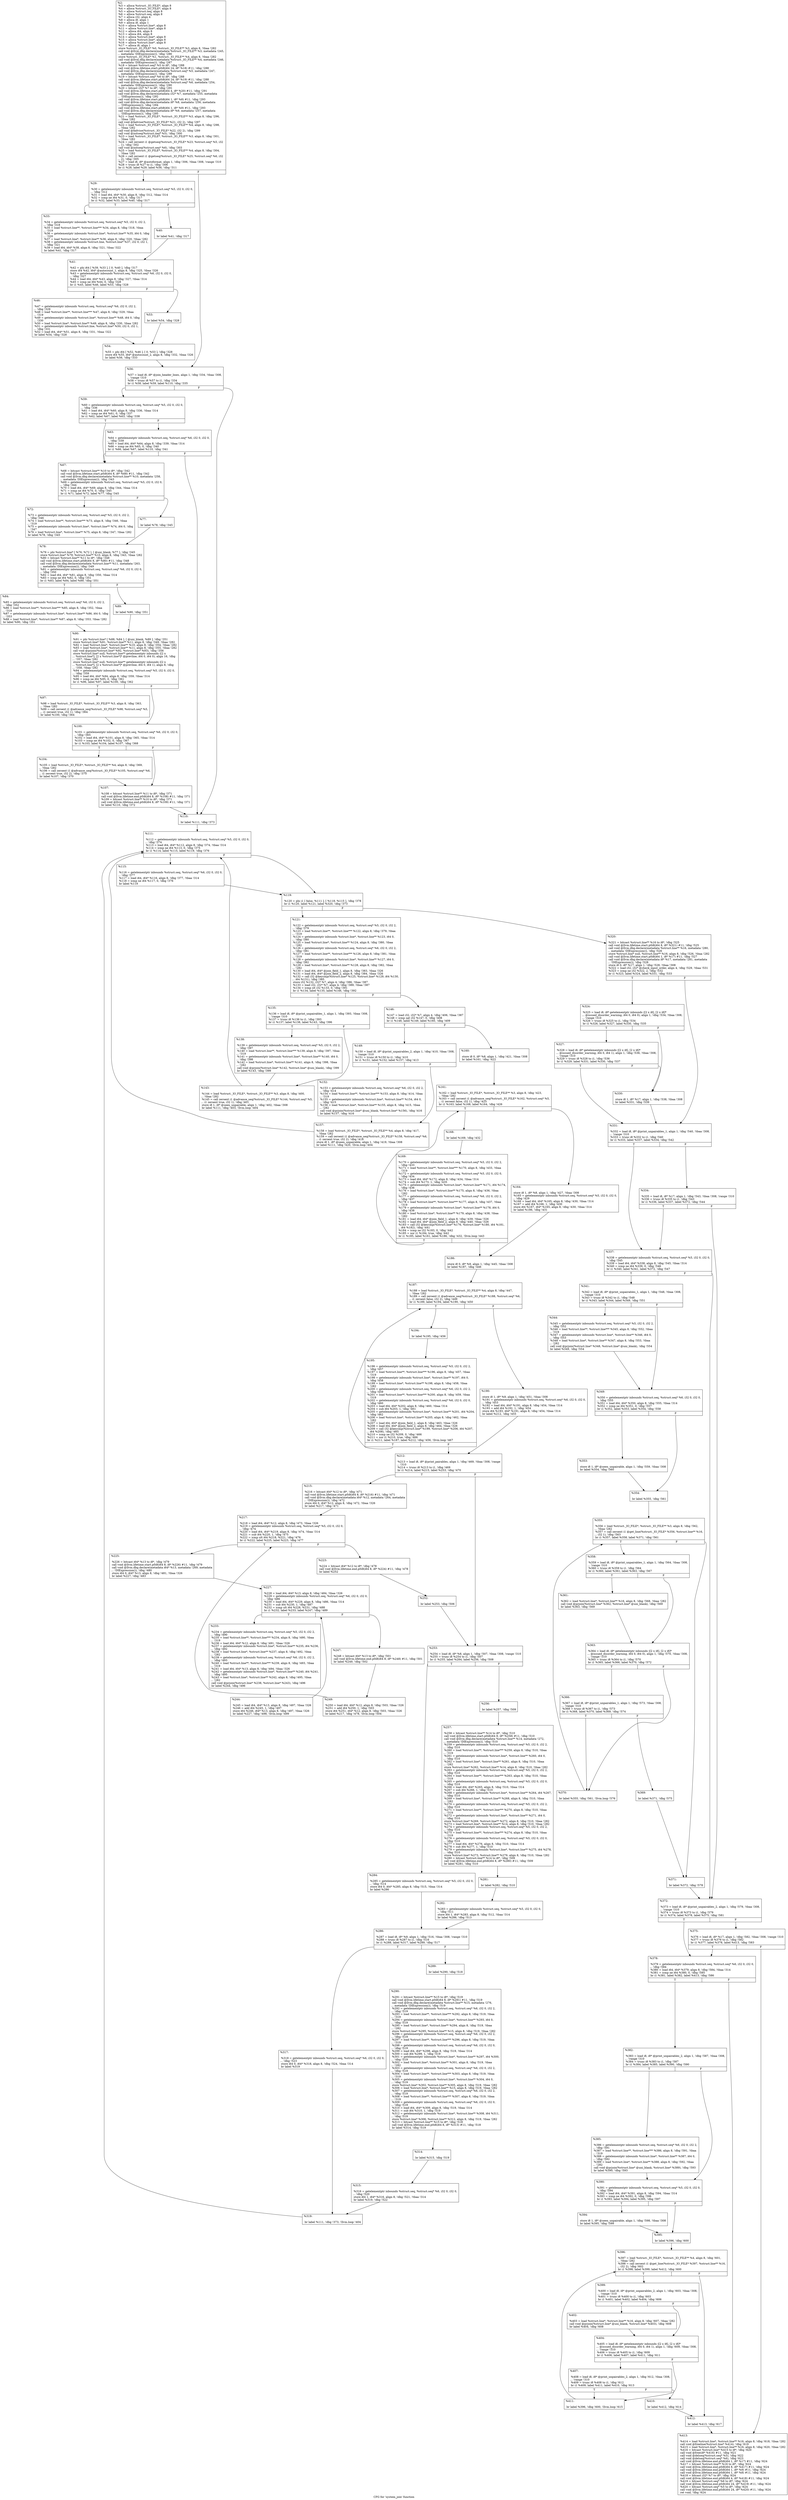 digraph "CFG for 'system_join' function" {
	label="CFG for 'system_join' function";

	Node0x12c6720 [shape=record,label="{%2:\l  %3 = alloca %struct._IO_FILE*, align 8\l  %4 = alloca %struct._IO_FILE*, align 8\l  %5 = alloca %struct.seq, align 8\l  %6 = alloca %struct.seq, align 8\l  %7 = alloca i32, align 4\l  %8 = alloca i8, align 1\l  %9 = alloca i8, align 1\l  %10 = alloca %struct.line*, align 8\l  %11 = alloca %struct.line*, align 8\l  %12 = alloca i64, align 8\l  %13 = alloca i64, align 8\l  %14 = alloca %struct.line*, align 8\l  %15 = alloca %struct.line*, align 8\l  %16 = alloca %struct.line*, align 8\l  %17 = alloca i8, align 1\l  store %struct._IO_FILE* %0, %struct._IO_FILE** %3, align 8, !tbaa !282\l  call void @llvm.dbg.declare(metadata %struct._IO_FILE** %3, metadata !245,\l... metadata !DIExpression()), !dbg !286\l  store %struct._IO_FILE* %1, %struct._IO_FILE** %4, align 8, !tbaa !282\l  call void @llvm.dbg.declare(metadata %struct._IO_FILE** %4, metadata !246,\l... metadata !DIExpression()), !dbg !287\l  %18 = bitcast %struct.seq* %5 to i8*, !dbg !288\l  call void @llvm.lifetime.start.p0i8(i64 24, i8* %18) #11, !dbg !288\l  call void @llvm.dbg.declare(metadata %struct.seq* %5, metadata !247,\l... metadata !DIExpression()), !dbg !289\l  %19 = bitcast %struct.seq* %6 to i8*, !dbg !288\l  call void @llvm.lifetime.start.p0i8(i64 24, i8* %19) #11, !dbg !288\l  call void @llvm.dbg.declare(metadata %struct.seq* %6, metadata !254,\l... metadata !DIExpression()), !dbg !290\l  %20 = bitcast i32* %7 to i8*, !dbg !291\l  call void @llvm.lifetime.start.p0i8(i64 4, i8* %20) #11, !dbg !291\l  call void @llvm.dbg.declare(metadata i32* %7, metadata !255, metadata\l... !DIExpression()), !dbg !292\l  call void @llvm.lifetime.start.p0i8(i64 1, i8* %8) #11, !dbg !293\l  call void @llvm.dbg.declare(metadata i8* %8, metadata !256, metadata\l... !DIExpression()), !dbg !294\l  call void @llvm.lifetime.start.p0i8(i64 1, i8* %9) #11, !dbg !293\l  call void @llvm.dbg.declare(metadata i8* %9, metadata !257, metadata\l... !DIExpression()), !dbg !295\l  %21 = load %struct._IO_FILE*, %struct._IO_FILE** %3, align 8, !dbg !296,\l... !tbaa !282\l  call void @fadvise(%struct._IO_FILE* %21, i32 2), !dbg !297\l  %22 = load %struct._IO_FILE*, %struct._IO_FILE** %4, align 8, !dbg !298,\l... !tbaa !282\l  call void @fadvise(%struct._IO_FILE* %22, i32 2), !dbg !299\l  call void @initseq(%struct.seq* %5), !dbg !300\l  %23 = load %struct._IO_FILE*, %struct._IO_FILE** %3, align 8, !dbg !301,\l... !tbaa !282\l  %24 = call zeroext i1 @getseq(%struct._IO_FILE* %23, %struct.seq* %5, i32\l... 1), !dbg !302\l  call void @initseq(%struct.seq* %6), !dbg !303\l  %25 = load %struct._IO_FILE*, %struct._IO_FILE** %4, align 8, !dbg !304,\l... !tbaa !282\l  %26 = call zeroext i1 @getseq(%struct._IO_FILE* %25, %struct.seq* %6, i32\l... 2), !dbg !305\l  %27 = load i8, i8* @autoformat, align 1, !dbg !306, !tbaa !308, !range !310\l  %28 = trunc i8 %27 to i1, !dbg !306\l  br i1 %28, label %29, label %56, !dbg !311\l|{<s0>T|<s1>F}}"];
	Node0x12c6720:s0 -> Node0x12c6b20;
	Node0x12c6720:s1 -> Node0x12c6d50;
	Node0x12c6b20 [shape=record,label="{%29:\l\l  %30 = getelementptr inbounds %struct.seq, %struct.seq* %5, i32 0, i32 0,\l... !dbg !312\l  %31 = load i64, i64* %30, align 8, !dbg !312, !tbaa !314\l  %32 = icmp ne i64 %31, 0, !dbg !317\l  br i1 %32, label %33, label %40, !dbg !317\l|{<s0>T|<s1>F}}"];
	Node0x12c6b20:s0 -> Node0x12c6b70;
	Node0x12c6b20:s1 -> Node0x12c6bc0;
	Node0x12c6b70 [shape=record,label="{%33:\l\l  %34 = getelementptr inbounds %struct.seq, %struct.seq* %5, i32 0, i32 2,\l... !dbg !318\l  %35 = load %struct.line**, %struct.line*** %34, align 8, !dbg !318, !tbaa\l... !319\l  %36 = getelementptr inbounds %struct.line*, %struct.line** %35, i64 0, !dbg\l... !320\l  %37 = load %struct.line*, %struct.line** %36, align 8, !dbg !320, !tbaa !282\l  %38 = getelementptr inbounds %struct.line, %struct.line* %37, i32 0, i32 1,\l... !dbg !321\l  %39 = load i64, i64* %38, align 8, !dbg !321, !tbaa !322\l  br label %41, !dbg !317\l}"];
	Node0x12c6b70 -> Node0x12c6c10;
	Node0x12c6bc0 [shape=record,label="{%40:\l\l  br label %41, !dbg !317\l}"];
	Node0x12c6bc0 -> Node0x12c6c10;
	Node0x12c6c10 [shape=record,label="{%41:\l\l  %42 = phi i64 [ %39, %33 ], [ 0, %40 ], !dbg !317\l  store i64 %42, i64* @autocount_1, align 8, !dbg !325, !tbaa !326\l  %43 = getelementptr inbounds %struct.seq, %struct.seq* %6, i32 0, i32 0,\l... !dbg !327\l  %44 = load i64, i64* %43, align 8, !dbg !327, !tbaa !314\l  %45 = icmp ne i64 %44, 0, !dbg !328\l  br i1 %45, label %46, label %53, !dbg !328\l|{<s0>T|<s1>F}}"];
	Node0x12c6c10:s0 -> Node0x12c6c60;
	Node0x12c6c10:s1 -> Node0x12c6cb0;
	Node0x12c6c60 [shape=record,label="{%46:\l\l  %47 = getelementptr inbounds %struct.seq, %struct.seq* %6, i32 0, i32 2,\l... !dbg !329\l  %48 = load %struct.line**, %struct.line*** %47, align 8, !dbg !329, !tbaa\l... !319\l  %49 = getelementptr inbounds %struct.line*, %struct.line** %48, i64 0, !dbg\l... !330\l  %50 = load %struct.line*, %struct.line** %49, align 8, !dbg !330, !tbaa !282\l  %51 = getelementptr inbounds %struct.line, %struct.line* %50, i32 0, i32 1,\l... !dbg !331\l  %52 = load i64, i64* %51, align 8, !dbg !331, !tbaa !322\l  br label %54, !dbg !328\l}"];
	Node0x12c6c60 -> Node0x12c6d00;
	Node0x12c6cb0 [shape=record,label="{%53:\l\l  br label %54, !dbg !328\l}"];
	Node0x12c6cb0 -> Node0x12c6d00;
	Node0x12c6d00 [shape=record,label="{%54:\l\l  %55 = phi i64 [ %52, %46 ], [ 0, %53 ], !dbg !328\l  store i64 %55, i64* @autocount_2, align 8, !dbg !332, !tbaa !326\l  br label %56, !dbg !333\l}"];
	Node0x12c6d00 -> Node0x12c6d50;
	Node0x12c6d50 [shape=record,label="{%56:\l\l  %57 = load i8, i8* @join_header_lines, align 1, !dbg !334, !tbaa !308,\l... !range !310\l  %58 = trunc i8 %57 to i1, !dbg !334\l  br i1 %58, label %59, label %110, !dbg !335\l|{<s0>T|<s1>F}}"];
	Node0x12c6d50:s0 -> Node0x12c6da0;
	Node0x12c6d50:s1 -> Node0x12c71b0;
	Node0x12c6da0 [shape=record,label="{%59:\l\l  %60 = getelementptr inbounds %struct.seq, %struct.seq* %5, i32 0, i32 0,\l... !dbg !336\l  %61 = load i64, i64* %60, align 8, !dbg !336, !tbaa !314\l  %62 = icmp ne i64 %61, 0, !dbg !337\l  br i1 %62, label %67, label %63, !dbg !338\l|{<s0>T|<s1>F}}"];
	Node0x12c6da0:s0 -> Node0x12c6e40;
	Node0x12c6da0:s1 -> Node0x12c6df0;
	Node0x12c6df0 [shape=record,label="{%63:\l\l  %64 = getelementptr inbounds %struct.seq, %struct.seq* %6, i32 0, i32 0,\l... !dbg !339\l  %65 = load i64, i64* %64, align 8, !dbg !339, !tbaa !314\l  %66 = icmp ne i64 %65, 0, !dbg !340\l  br i1 %66, label %67, label %110, !dbg !341\l|{<s0>T|<s1>F}}"];
	Node0x12c6df0:s0 -> Node0x12c6e40;
	Node0x12c6df0:s1 -> Node0x12c71b0;
	Node0x12c6e40 [shape=record,label="{%67:\l\l  %68 = bitcast %struct.line** %10 to i8*, !dbg !342\l  call void @llvm.lifetime.start.p0i8(i64 8, i8* %68) #11, !dbg !342\l  call void @llvm.dbg.declare(metadata %struct.line** %10, metadata !258,\l... metadata !DIExpression()), !dbg !343\l  %69 = getelementptr inbounds %struct.seq, %struct.seq* %5, i32 0, i32 0,\l... !dbg !344\l  %70 = load i64, i64* %69, align 8, !dbg !344, !tbaa !314\l  %71 = icmp ne i64 %70, 0, !dbg !345\l  br i1 %71, label %72, label %77, !dbg !345\l|{<s0>T|<s1>F}}"];
	Node0x12c6e40:s0 -> Node0x12c6e90;
	Node0x12c6e40:s1 -> Node0x12c6ee0;
	Node0x12c6e90 [shape=record,label="{%72:\l\l  %73 = getelementptr inbounds %struct.seq, %struct.seq* %5, i32 0, i32 2,\l... !dbg !346\l  %74 = load %struct.line**, %struct.line*** %73, align 8, !dbg !346, !tbaa\l... !319\l  %75 = getelementptr inbounds %struct.line*, %struct.line** %74, i64 0, !dbg\l... !347\l  %76 = load %struct.line*, %struct.line** %75, align 8, !dbg !347, !tbaa !282\l  br label %78, !dbg !345\l}"];
	Node0x12c6e90 -> Node0x12c6f30;
	Node0x12c6ee0 [shape=record,label="{%77:\l\l  br label %78, !dbg !345\l}"];
	Node0x12c6ee0 -> Node0x12c6f30;
	Node0x12c6f30 [shape=record,label="{%78:\l\l  %79 = phi %struct.line* [ %76, %72 ], [ @uni_blank, %77 ], !dbg !345\l  store %struct.line* %79, %struct.line** %10, align 8, !dbg !343, !tbaa !282\l  %80 = bitcast %struct.line** %11 to i8*, !dbg !348\l  call void @llvm.lifetime.start.p0i8(i64 8, i8* %80) #11, !dbg !348\l  call void @llvm.dbg.declare(metadata %struct.line** %11, metadata !263,\l... metadata !DIExpression()), !dbg !349\l  %81 = getelementptr inbounds %struct.seq, %struct.seq* %6, i32 0, i32 0,\l... !dbg !350\l  %82 = load i64, i64* %81, align 8, !dbg !350, !tbaa !314\l  %83 = icmp ne i64 %82, 0, !dbg !351\l  br i1 %83, label %84, label %89, !dbg !351\l|{<s0>T|<s1>F}}"];
	Node0x12c6f30:s0 -> Node0x12c6f80;
	Node0x12c6f30:s1 -> Node0x12c6fd0;
	Node0x12c6f80 [shape=record,label="{%84:\l\l  %85 = getelementptr inbounds %struct.seq, %struct.seq* %6, i32 0, i32 2,\l... !dbg !352\l  %86 = load %struct.line**, %struct.line*** %85, align 8, !dbg !352, !tbaa\l... !319\l  %87 = getelementptr inbounds %struct.line*, %struct.line** %86, i64 0, !dbg\l... !353\l  %88 = load %struct.line*, %struct.line** %87, align 8, !dbg !353, !tbaa !282\l  br label %90, !dbg !351\l}"];
	Node0x12c6f80 -> Node0x12c7020;
	Node0x12c6fd0 [shape=record,label="{%89:\l\l  br label %90, !dbg !351\l}"];
	Node0x12c6fd0 -> Node0x12c7020;
	Node0x12c7020 [shape=record,label="{%90:\l\l  %91 = phi %struct.line* [ %88, %84 ], [ @uni_blank, %89 ], !dbg !351\l  store %struct.line* %91, %struct.line** %11, align 8, !dbg !349, !tbaa !282\l  %92 = load %struct.line*, %struct.line** %10, align 8, !dbg !354, !tbaa !282\l  %93 = load %struct.line*, %struct.line** %11, align 8, !dbg !355, !tbaa !282\l  call void @prjoin(%struct.line* %92, %struct.line* %93), !dbg !356\l  store %struct.line* null, %struct.line** getelementptr inbounds ([2 x\l... %struct.line*], [2 x %struct.line*]* @prevline, i64 0, i64 0), align 16, !dbg\l... !357, !tbaa !282\l  store %struct.line* null, %struct.line** getelementptr inbounds ([2 x\l... %struct.line*], [2 x %struct.line*]* @prevline, i64 0, i64 1), align 8, !dbg\l... !358, !tbaa !282\l  %94 = getelementptr inbounds %struct.seq, %struct.seq* %5, i32 0, i32 0,\l... !dbg !359\l  %95 = load i64, i64* %94, align 8, !dbg !359, !tbaa !314\l  %96 = icmp ne i64 %95, 0, !dbg !361\l  br i1 %96, label %97, label %100, !dbg !362\l|{<s0>T|<s1>F}}"];
	Node0x12c7020:s0 -> Node0x12c7070;
	Node0x12c7020:s1 -> Node0x12c70c0;
	Node0x12c7070 [shape=record,label="{%97:\l\l  %98 = load %struct._IO_FILE*, %struct._IO_FILE** %3, align 8, !dbg !363,\l... !tbaa !282\l  %99 = call zeroext i1 @advance_seq(%struct._IO_FILE* %98, %struct.seq* %5,\l... i1 zeroext true, i32 1), !dbg !364\l  br label %100, !dbg !364\l}"];
	Node0x12c7070 -> Node0x12c70c0;
	Node0x12c70c0 [shape=record,label="{%100:\l\l  %101 = getelementptr inbounds %struct.seq, %struct.seq* %6, i32 0, i32 0,\l... !dbg !365\l  %102 = load i64, i64* %101, align 8, !dbg !365, !tbaa !314\l  %103 = icmp ne i64 %102, 0, !dbg !367\l  br i1 %103, label %104, label %107, !dbg !368\l|{<s0>T|<s1>F}}"];
	Node0x12c70c0:s0 -> Node0x12c7110;
	Node0x12c70c0:s1 -> Node0x12c7160;
	Node0x12c7110 [shape=record,label="{%104:\l\l  %105 = load %struct._IO_FILE*, %struct._IO_FILE** %4, align 8, !dbg !369,\l... !tbaa !282\l  %106 = call zeroext i1 @advance_seq(%struct._IO_FILE* %105, %struct.seq* %6,\l... i1 zeroext true, i32 2), !dbg !370\l  br label %107, !dbg !370\l}"];
	Node0x12c7110 -> Node0x12c7160;
	Node0x12c7160 [shape=record,label="{%107:\l\l  %108 = bitcast %struct.line** %11 to i8*, !dbg !371\l  call void @llvm.lifetime.end.p0i8(i64 8, i8* %108) #11, !dbg !371\l  %109 = bitcast %struct.line** %10 to i8*, !dbg !371\l  call void @llvm.lifetime.end.p0i8(i64 8, i8* %109) #11, !dbg !371\l  br label %110, !dbg !372\l}"];
	Node0x12c7160 -> Node0x12c71b0;
	Node0x12c71b0 [shape=record,label="{%110:\l\l  br label %111, !dbg !373\l}"];
	Node0x12c71b0 -> Node0x12c7200;
	Node0x12c7200 [shape=record,label="{%111:\l\l  %112 = getelementptr inbounds %struct.seq, %struct.seq* %5, i32 0, i32 0,\l... !dbg !374\l  %113 = load i64, i64* %112, align 8, !dbg !374, !tbaa !314\l  %114 = icmp ne i64 %113, 0, !dbg !375\l  br i1 %114, label %115, label %119, !dbg !376\l|{<s0>T|<s1>F}}"];
	Node0x12c7200:s0 -> Node0x12c7250;
	Node0x12c7200:s1 -> Node0x12c72a0;
	Node0x12c7250 [shape=record,label="{%115:\l\l  %116 = getelementptr inbounds %struct.seq, %struct.seq* %6, i32 0, i32 0,\l... !dbg !377\l  %117 = load i64, i64* %116, align 8, !dbg !377, !tbaa !314\l  %118 = icmp ne i64 %117, 0, !dbg !376\l  br label %119\l}"];
	Node0x12c7250 -> Node0x12c72a0;
	Node0x12c72a0 [shape=record,label="{%119:\l\l  %120 = phi i1 [ false, %111 ], [ %118, %115 ], !dbg !378\l  br i1 %120, label %121, label %320, !dbg !373\l|{<s0>T|<s1>F}}"];
	Node0x12c72a0:s0 -> Node0x12c72f0;
	Node0x12c72a0:s1 -> Node0x12c8010;
	Node0x12c72f0 [shape=record,label="{%121:\l\l  %122 = getelementptr inbounds %struct.seq, %struct.seq* %5, i32 0, i32 2,\l... !dbg !379\l  %123 = load %struct.line**, %struct.line*** %122, align 8, !dbg !379, !tbaa\l... !319\l  %124 = getelementptr inbounds %struct.line*, %struct.line** %123, i64 0,\l... !dbg !380\l  %125 = load %struct.line*, %struct.line** %124, align 8, !dbg !380, !tbaa\l... !282\l  %126 = getelementptr inbounds %struct.seq, %struct.seq* %6, i32 0, i32 2,\l... !dbg !381\l  %127 = load %struct.line**, %struct.line*** %126, align 8, !dbg !381, !tbaa\l... !319\l  %128 = getelementptr inbounds %struct.line*, %struct.line** %127, i64 0,\l... !dbg !382\l  %129 = load %struct.line*, %struct.line** %128, align 8, !dbg !382, !tbaa\l... !282\l  %130 = load i64, i64* @join_field_1, align 8, !dbg !383, !tbaa !326\l  %131 = load i64, i64* @join_field_2, align 8, !dbg !384, !tbaa !326\l  %132 = call i32 @keycmp(%struct.line* %125, %struct.line* %129, i64 %130,\l... i64 %131), !dbg !385\l  store i32 %132, i32* %7, align 4, !dbg !386, !tbaa !387\l  %133 = load i32, i32* %7, align 4, !dbg !389, !tbaa !387\l  %134 = icmp slt i32 %133, 0, !dbg !391\l  br i1 %134, label %135, label %146, !dbg !392\l|{<s0>T|<s1>F}}"];
	Node0x12c72f0:s0 -> Node0x12c7340;
	Node0x12c72f0:s1 -> Node0x12c7430;
	Node0x12c7340 [shape=record,label="{%135:\l\l  %136 = load i8, i8* @print_unpairables_1, align 1, !dbg !393, !tbaa !308,\l... !range !310\l  %137 = trunc i8 %136 to i1, !dbg !393\l  br i1 %137, label %138, label %143, !dbg !396\l|{<s0>T|<s1>F}}"];
	Node0x12c7340:s0 -> Node0x12c7390;
	Node0x12c7340:s1 -> Node0x12c73e0;
	Node0x12c7390 [shape=record,label="{%138:\l\l  %139 = getelementptr inbounds %struct.seq, %struct.seq* %5, i32 0, i32 2,\l... !dbg !397\l  %140 = load %struct.line**, %struct.line*** %139, align 8, !dbg !397, !tbaa\l... !319\l  %141 = getelementptr inbounds %struct.line*, %struct.line** %140, i64 0,\l... !dbg !398\l  %142 = load %struct.line*, %struct.line** %141, align 8, !dbg !398, !tbaa\l... !282\l  call void @prjoin(%struct.line* %142, %struct.line* @uni_blank), !dbg !399\l  br label %143, !dbg !399\l}"];
	Node0x12c7390 -> Node0x12c73e0;
	Node0x12c73e0 [shape=record,label="{%143:\l\l  %144 = load %struct._IO_FILE*, %struct._IO_FILE** %3, align 8, !dbg !400,\l... !tbaa !282\l  %145 = call zeroext i1 @advance_seq(%struct._IO_FILE* %144, %struct.seq* %5,\l... i1 zeroext true, i32 1), !dbg !401\l  store i8 1, i8* @seen_unpairable, align 1, !dbg !402, !tbaa !308\l  br label %111, !dbg !403, !llvm.loop !404\l}"];
	Node0x12c73e0 -> Node0x12c7200;
	Node0x12c7430 [shape=record,label="{%146:\l\l  %147 = load i32, i32* %7, align 4, !dbg !406, !tbaa !387\l  %148 = icmp sgt i32 %147, 0, !dbg !408\l  br i1 %148, label %149, label %160, !dbg !409\l|{<s0>T|<s1>F}}"];
	Node0x12c7430:s0 -> Node0x12c7480;
	Node0x12c7430:s1 -> Node0x12c7570;
	Node0x12c7480 [shape=record,label="{%149:\l\l  %150 = load i8, i8* @print_unpairables_2, align 1, !dbg !410, !tbaa !308,\l... !range !310\l  %151 = trunc i8 %150 to i1, !dbg !410\l  br i1 %151, label %152, label %157, !dbg !413\l|{<s0>T|<s1>F}}"];
	Node0x12c7480:s0 -> Node0x12c74d0;
	Node0x12c7480:s1 -> Node0x12c7520;
	Node0x12c74d0 [shape=record,label="{%152:\l\l  %153 = getelementptr inbounds %struct.seq, %struct.seq* %6, i32 0, i32 2,\l... !dbg !414\l  %154 = load %struct.line**, %struct.line*** %153, align 8, !dbg !414, !tbaa\l... !319\l  %155 = getelementptr inbounds %struct.line*, %struct.line** %154, i64 0,\l... !dbg !415\l  %156 = load %struct.line*, %struct.line** %155, align 8, !dbg !415, !tbaa\l... !282\l  call void @prjoin(%struct.line* @uni_blank, %struct.line* %156), !dbg !416\l  br label %157, !dbg !416\l}"];
	Node0x12c74d0 -> Node0x12c7520;
	Node0x12c7520 [shape=record,label="{%157:\l\l  %158 = load %struct._IO_FILE*, %struct._IO_FILE** %4, align 8, !dbg !417,\l... !tbaa !282\l  %159 = call zeroext i1 @advance_seq(%struct._IO_FILE* %158, %struct.seq* %6,\l... i1 zeroext true, i32 2), !dbg !418\l  store i8 1, i8* @seen_unpairable, align 1, !dbg !419, !tbaa !308\l  br label %111, !dbg !420, !llvm.loop !404\l}"];
	Node0x12c7520 -> Node0x12c7200;
	Node0x12c7570 [shape=record,label="{%160:\l\l  store i8 0, i8* %8, align 1, !dbg !421, !tbaa !308\l  br label %161, !dbg !422\l}"];
	Node0x12c7570 -> Node0x12c75c0;
	Node0x12c75c0 [shape=record,label="{%161:\l\l  %162 = load %struct._IO_FILE*, %struct._IO_FILE** %3, align 8, !dbg !423,\l... !tbaa !282\l  %163 = call zeroext i1 @advance_seq(%struct._IO_FILE* %162, %struct.seq* %5,\l... i1 zeroext false, i32 1), !dbg !425\l  br i1 %163, label %168, label %164, !dbg !426\l|{<s0>T|<s1>F}}"];
	Node0x12c75c0:s0 -> Node0x12c7660;
	Node0x12c75c0:s1 -> Node0x12c7610;
	Node0x12c7610 [shape=record,label="{%164:\l\l  store i8 1, i8* %8, align 1, !dbg !427, !tbaa !308\l  %165 = getelementptr inbounds %struct.seq, %struct.seq* %5, i32 0, i32 0,\l... !dbg !429\l  %166 = load i64, i64* %165, align 8, !dbg !430, !tbaa !314\l  %167 = add i64 %166, 1, !dbg !430\l  store i64 %167, i64* %165, align 8, !dbg !430, !tbaa !314\l  br label %186, !dbg !431\l}"];
	Node0x12c7610 -> Node0x12c7700;
	Node0x12c7660 [shape=record,label="{%168:\l\l  br label %169, !dbg !432\l}"];
	Node0x12c7660 -> Node0x12c76b0;
	Node0x12c76b0 [shape=record,label="{%169:\l\l  %170 = getelementptr inbounds %struct.seq, %struct.seq* %5, i32 0, i32 2,\l... !dbg !433\l  %171 = load %struct.line**, %struct.line*** %170, align 8, !dbg !433, !tbaa\l... !319\l  %172 = getelementptr inbounds %struct.seq, %struct.seq* %5, i32 0, i32 0,\l... !dbg !434\l  %173 = load i64, i64* %172, align 8, !dbg !434, !tbaa !314\l  %174 = sub i64 %173, 1, !dbg !435\l  %175 = getelementptr inbounds %struct.line*, %struct.line** %171, i64 %174,\l... !dbg !436\l  %176 = load %struct.line*, %struct.line** %175, align 8, !dbg !436, !tbaa\l... !282\l  %177 = getelementptr inbounds %struct.seq, %struct.seq* %6, i32 0, i32 2,\l... !dbg !437\l  %178 = load %struct.line**, %struct.line*** %177, align 8, !dbg !437, !tbaa\l... !319\l  %179 = getelementptr inbounds %struct.line*, %struct.line** %178, i64 0,\l... !dbg !438\l  %180 = load %struct.line*, %struct.line** %179, align 8, !dbg !438, !tbaa\l... !282\l  %181 = load i64, i64* @join_field_1, align 8, !dbg !439, !tbaa !326\l  %182 = load i64, i64* @join_field_2, align 8, !dbg !440, !tbaa !326\l  %183 = call i32 @keycmp(%struct.line* %176, %struct.line* %180, i64 %181,\l... i64 %182), !dbg !441\l  %184 = icmp ne i32 %183, 0, !dbg !442\l  %185 = xor i1 %184, true, !dbg !442\l  br i1 %185, label %161, label %186, !dbg !432, !llvm.loop !443\l|{<s0>T|<s1>F}}"];
	Node0x12c76b0:s0 -> Node0x12c75c0;
	Node0x12c76b0:s1 -> Node0x12c7700;
	Node0x12c7700 [shape=record,label="{%186:\l\l  store i8 0, i8* %9, align 1, !dbg !445, !tbaa !308\l  br label %187, !dbg !446\l}"];
	Node0x12c7700 -> Node0x12c7750;
	Node0x12c7750 [shape=record,label="{%187:\l\l  %188 = load %struct._IO_FILE*, %struct._IO_FILE** %4, align 8, !dbg !447,\l... !tbaa !282\l  %189 = call zeroext i1 @advance_seq(%struct._IO_FILE* %188, %struct.seq* %6,\l... i1 zeroext false, i32 2), !dbg !449\l  br i1 %189, label %194, label %190, !dbg !450\l|{<s0>T|<s1>F}}"];
	Node0x12c7750:s0 -> Node0x12c77f0;
	Node0x12c7750:s1 -> Node0x12c77a0;
	Node0x12c77a0 [shape=record,label="{%190:\l\l  store i8 1, i8* %9, align 1, !dbg !451, !tbaa !308\l  %191 = getelementptr inbounds %struct.seq, %struct.seq* %6, i32 0, i32 0,\l... !dbg !453\l  %192 = load i64, i64* %191, align 8, !dbg !454, !tbaa !314\l  %193 = add i64 %192, 1, !dbg !454\l  store i64 %193, i64* %191, align 8, !dbg !454, !tbaa !314\l  br label %212, !dbg !455\l}"];
	Node0x12c77a0 -> Node0x12c7890;
	Node0x12c77f0 [shape=record,label="{%194:\l\l  br label %195, !dbg !456\l}"];
	Node0x12c77f0 -> Node0x12c7840;
	Node0x12c7840 [shape=record,label="{%195:\l\l  %196 = getelementptr inbounds %struct.seq, %struct.seq* %5, i32 0, i32 2,\l... !dbg !457\l  %197 = load %struct.line**, %struct.line*** %196, align 8, !dbg !457, !tbaa\l... !319\l  %198 = getelementptr inbounds %struct.line*, %struct.line** %197, i64 0,\l... !dbg !458\l  %199 = load %struct.line*, %struct.line** %198, align 8, !dbg !458, !tbaa\l... !282\l  %200 = getelementptr inbounds %struct.seq, %struct.seq* %6, i32 0, i32 2,\l... !dbg !459\l  %201 = load %struct.line**, %struct.line*** %200, align 8, !dbg !459, !tbaa\l... !319\l  %202 = getelementptr inbounds %struct.seq, %struct.seq* %6, i32 0, i32 0,\l... !dbg !460\l  %203 = load i64, i64* %202, align 8, !dbg !460, !tbaa !314\l  %204 = sub i64 %203, 1, !dbg !461\l  %205 = getelementptr inbounds %struct.line*, %struct.line** %201, i64 %204,\l... !dbg !462\l  %206 = load %struct.line*, %struct.line** %205, align 8, !dbg !462, !tbaa\l... !282\l  %207 = load i64, i64* @join_field_1, align 8, !dbg !463, !tbaa !326\l  %208 = load i64, i64* @join_field_2, align 8, !dbg !464, !tbaa !326\l  %209 = call i32 @keycmp(%struct.line* %199, %struct.line* %206, i64 %207,\l... i64 %208), !dbg !465\l  %210 = icmp ne i32 %209, 0, !dbg !466\l  %211 = xor i1 %210, true, !dbg !466\l  br i1 %211, label %187, label %212, !dbg !456, !llvm.loop !467\l|{<s0>T|<s1>F}}"];
	Node0x12c7840:s0 -> Node0x12c7750;
	Node0x12c7840:s1 -> Node0x12c7890;
	Node0x12c7890 [shape=record,label="{%212:\l\l  %213 = load i8, i8* @print_pairables, align 1, !dbg !469, !tbaa !308, !range\l... !310\l  %214 = trunc i8 %213 to i1, !dbg !469\l  br i1 %214, label %215, label %253, !dbg !470\l|{<s0>T|<s1>F}}"];
	Node0x12c7890:s0 -> Node0x12c78e0;
	Node0x12c7890:s1 -> Node0x12c7c00;
	Node0x12c78e0 [shape=record,label="{%215:\l\l  %216 = bitcast i64* %12 to i8*, !dbg !471\l  call void @llvm.lifetime.start.p0i8(i64 8, i8* %216) #11, !dbg !471\l  call void @llvm.dbg.declare(metadata i64* %12, metadata !264, metadata\l... !DIExpression()), !dbg !472\l  store i64 0, i64* %12, align 8, !dbg !472, !tbaa !326\l  br label %217, !dbg !471\l}"];
	Node0x12c78e0 -> Node0x12c7930;
	Node0x12c7930 [shape=record,label="{%217:\l\l  %218 = load i64, i64* %12, align 8, !dbg !473, !tbaa !326\l  %219 = getelementptr inbounds %struct.seq, %struct.seq* %5, i32 0, i32 0,\l... !dbg !474\l  %220 = load i64, i64* %219, align 8, !dbg !474, !tbaa !314\l  %221 = sub i64 %220, 1, !dbg !475\l  %222 = icmp ult i64 %218, %221, !dbg !476\l  br i1 %222, label %225, label %223, !dbg !477\l|{<s0>T|<s1>F}}"];
	Node0x12c7930:s0 -> Node0x12c79d0;
	Node0x12c7930:s1 -> Node0x12c7980;
	Node0x12c7980 [shape=record,label="{%223:\l\l  %224 = bitcast i64* %12 to i8*, !dbg !478\l  call void @llvm.lifetime.end.p0i8(i64 8, i8* %224) #11, !dbg !478\l  br label %252\l}"];
	Node0x12c7980 -> Node0x12c7bb0;
	Node0x12c79d0 [shape=record,label="{%225:\l\l  %226 = bitcast i64* %13 to i8*, !dbg !479\l  call void @llvm.lifetime.start.p0i8(i64 8, i8* %226) #11, !dbg !479\l  call void @llvm.dbg.declare(metadata i64* %13, metadata !269, metadata\l... !DIExpression()), !dbg !480\l  store i64 0, i64* %13, align 8, !dbg !481, !tbaa !326\l  br label %227, !dbg !483\l}"];
	Node0x12c79d0 -> Node0x12c7a20;
	Node0x12c7a20 [shape=record,label="{%227:\l\l  %228 = load i64, i64* %13, align 8, !dbg !484, !tbaa !326\l  %229 = getelementptr inbounds %struct.seq, %struct.seq* %6, i32 0, i32 0,\l... !dbg !486\l  %230 = load i64, i64* %229, align 8, !dbg !486, !tbaa !314\l  %231 = sub i64 %230, 1, !dbg !487\l  %232 = icmp ult i64 %228, %231, !dbg !488\l  br i1 %232, label %233, label %247, !dbg !489\l|{<s0>T|<s1>F}}"];
	Node0x12c7a20:s0 -> Node0x12c7a70;
	Node0x12c7a20:s1 -> Node0x12c7b10;
	Node0x12c7a70 [shape=record,label="{%233:\l\l  %234 = getelementptr inbounds %struct.seq, %struct.seq* %5, i32 0, i32 2,\l... !dbg !490\l  %235 = load %struct.line**, %struct.line*** %234, align 8, !dbg !490, !tbaa\l... !319\l  %236 = load i64, i64* %12, align 8, !dbg !491, !tbaa !326\l  %237 = getelementptr inbounds %struct.line*, %struct.line** %235, i64 %236,\l... !dbg !492\l  %238 = load %struct.line*, %struct.line** %237, align 8, !dbg !492, !tbaa\l... !282\l  %239 = getelementptr inbounds %struct.seq, %struct.seq* %6, i32 0, i32 2,\l... !dbg !493\l  %240 = load %struct.line**, %struct.line*** %239, align 8, !dbg !493, !tbaa\l... !319\l  %241 = load i64, i64* %13, align 8, !dbg !494, !tbaa !326\l  %242 = getelementptr inbounds %struct.line*, %struct.line** %240, i64 %241,\l... !dbg !495\l  %243 = load %struct.line*, %struct.line** %242, align 8, !dbg !495, !tbaa\l... !282\l  call void @prjoin(%struct.line* %238, %struct.line* %243), !dbg !496\l  br label %244, !dbg !496\l}"];
	Node0x12c7a70 -> Node0x12c7ac0;
	Node0x12c7ac0 [shape=record,label="{%244:\l\l  %245 = load i64, i64* %13, align 8, !dbg !497, !tbaa !326\l  %246 = add i64 %245, 1, !dbg !497\l  store i64 %246, i64* %13, align 8, !dbg !497, !tbaa !326\l  br label %227, !dbg !498, !llvm.loop !499\l}"];
	Node0x12c7ac0 -> Node0x12c7a20;
	Node0x12c7b10 [shape=record,label="{%247:\l\l  %248 = bitcast i64* %13 to i8*, !dbg !501\l  call void @llvm.lifetime.end.p0i8(i64 8, i8* %248) #11, !dbg !501\l  br label %249, !dbg !502\l}"];
	Node0x12c7b10 -> Node0x12c7b60;
	Node0x12c7b60 [shape=record,label="{%249:\l\l  %250 = load i64, i64* %12, align 8, !dbg !503, !tbaa !326\l  %251 = add i64 %250, 1, !dbg !503\l  store i64 %251, i64* %12, align 8, !dbg !503, !tbaa !326\l  br label %217, !dbg !478, !llvm.loop !504\l}"];
	Node0x12c7b60 -> Node0x12c7930;
	Node0x12c7bb0 [shape=record,label="{%252:\l\l  br label %253, !dbg !506\l}"];
	Node0x12c7bb0 -> Node0x12c7c00;
	Node0x12c7c00 [shape=record,label="{%253:\l\l  %254 = load i8, i8* %8, align 1, !dbg !507, !tbaa !308, !range !310\l  %255 = trunc i8 %254 to i1, !dbg !507\l  br i1 %255, label %284, label %256, !dbg !508\l|{<s0>T|<s1>F}}"];
	Node0x12c7c00:s0 -> Node0x12c7d90;
	Node0x12c7c00:s1 -> Node0x12c7c50;
	Node0x12c7c50 [shape=record,label="{%256:\l\l  br label %257, !dbg !509\l}"];
	Node0x12c7c50 -> Node0x12c7ca0;
	Node0x12c7ca0 [shape=record,label="{%257:\l\l  %258 = bitcast %struct.line** %14 to i8*, !dbg !510\l  call void @llvm.lifetime.start.p0i8(i64 8, i8* %258) #11, !dbg !510\l  call void @llvm.dbg.declare(metadata %struct.line** %14, metadata !272,\l... metadata !DIExpression()), !dbg !510\l  %259 = getelementptr inbounds %struct.seq, %struct.seq* %5, i32 0, i32 2,\l... !dbg !510\l  %260 = load %struct.line**, %struct.line*** %259, align 8, !dbg !510, !tbaa\l... !319\l  %261 = getelementptr inbounds %struct.line*, %struct.line** %260, i64 0,\l... !dbg !510\l  %262 = load %struct.line*, %struct.line** %261, align 8, !dbg !510, !tbaa\l... !282\l  store %struct.line* %262, %struct.line** %14, align 8, !dbg !510, !tbaa !282\l  %263 = getelementptr inbounds %struct.seq, %struct.seq* %5, i32 0, i32 2,\l... !dbg !510\l  %264 = load %struct.line**, %struct.line*** %263, align 8, !dbg !510, !tbaa\l... !319\l  %265 = getelementptr inbounds %struct.seq, %struct.seq* %5, i32 0, i32 0,\l... !dbg !510\l  %266 = load i64, i64* %265, align 8, !dbg !510, !tbaa !314\l  %267 = sub i64 %266, 1, !dbg !510\l  %268 = getelementptr inbounds %struct.line*, %struct.line** %264, i64 %267,\l... !dbg !510\l  %269 = load %struct.line*, %struct.line** %268, align 8, !dbg !510, !tbaa\l... !282\l  %270 = getelementptr inbounds %struct.seq, %struct.seq* %5, i32 0, i32 2,\l... !dbg !510\l  %271 = load %struct.line**, %struct.line*** %270, align 8, !dbg !510, !tbaa\l... !319\l  %272 = getelementptr inbounds %struct.line*, %struct.line** %271, i64 0,\l... !dbg !510\l  store %struct.line* %269, %struct.line** %272, align 8, !dbg !510, !tbaa !282\l  %273 = load %struct.line*, %struct.line** %14, align 8, !dbg !510, !tbaa !282\l  %274 = getelementptr inbounds %struct.seq, %struct.seq* %5, i32 0, i32 2,\l... !dbg !510\l  %275 = load %struct.line**, %struct.line*** %274, align 8, !dbg !510, !tbaa\l... !319\l  %276 = getelementptr inbounds %struct.seq, %struct.seq* %5, i32 0, i32 0,\l... !dbg !510\l  %277 = load i64, i64* %276, align 8, !dbg !510, !tbaa !314\l  %278 = sub i64 %277, 1, !dbg !510\l  %279 = getelementptr inbounds %struct.line*, %struct.line** %275, i64 %278,\l... !dbg !510\l  store %struct.line* %273, %struct.line** %279, align 8, !dbg !510, !tbaa !282\l  %280 = bitcast %struct.line** %14 to i8*, !dbg !509\l  call void @llvm.lifetime.end.p0i8(i64 8, i8* %280) #11, !dbg !509\l  br label %281, !dbg !510\l}"];
	Node0x12c7ca0 -> Node0x12c7cf0;
	Node0x12c7cf0 [shape=record,label="{%281:\l\l  br label %282, !dbg !510\l}"];
	Node0x12c7cf0 -> Node0x12c7d40;
	Node0x12c7d40 [shape=record,label="{%282:\l\l  %283 = getelementptr inbounds %struct.seq, %struct.seq* %5, i32 0, i32 0,\l... !dbg !511\l  store i64 1, i64* %283, align 8, !dbg !512, !tbaa !314\l  br label %286, !dbg !513\l}"];
	Node0x12c7d40 -> Node0x12c7de0;
	Node0x12c7d90 [shape=record,label="{%284:\l\l  %285 = getelementptr inbounds %struct.seq, %struct.seq* %5, i32 0, i32 0,\l... !dbg !514\l  store i64 0, i64* %285, align 8, !dbg !515, !tbaa !314\l  br label %286\l}"];
	Node0x12c7d90 -> Node0x12c7de0;
	Node0x12c7de0 [shape=record,label="{%286:\l\l  %287 = load i8, i8* %9, align 1, !dbg !516, !tbaa !308, !range !310\l  %288 = trunc i8 %287 to i1, !dbg !516\l  br i1 %288, label %317, label %289, !dbg !517\l|{<s0>T|<s1>F}}"];
	Node0x12c7de0:s0 -> Node0x12c7f70;
	Node0x12c7de0:s1 -> Node0x12c7e30;
	Node0x12c7e30 [shape=record,label="{%289:\l\l  br label %290, !dbg !518\l}"];
	Node0x12c7e30 -> Node0x12c7e80;
	Node0x12c7e80 [shape=record,label="{%290:\l\l  %291 = bitcast %struct.line** %15 to i8*, !dbg !519\l  call void @llvm.lifetime.start.p0i8(i64 8, i8* %291) #11, !dbg !519\l  call void @llvm.dbg.declare(metadata %struct.line** %15, metadata !276,\l... metadata !DIExpression()), !dbg !519\l  %292 = getelementptr inbounds %struct.seq, %struct.seq* %6, i32 0, i32 2,\l... !dbg !519\l  %293 = load %struct.line**, %struct.line*** %292, align 8, !dbg !519, !tbaa\l... !319\l  %294 = getelementptr inbounds %struct.line*, %struct.line** %293, i64 0,\l... !dbg !519\l  %295 = load %struct.line*, %struct.line** %294, align 8, !dbg !519, !tbaa\l... !282\l  store %struct.line* %295, %struct.line** %15, align 8, !dbg !519, !tbaa !282\l  %296 = getelementptr inbounds %struct.seq, %struct.seq* %6, i32 0, i32 2,\l... !dbg !519\l  %297 = load %struct.line**, %struct.line*** %296, align 8, !dbg !519, !tbaa\l... !319\l  %298 = getelementptr inbounds %struct.seq, %struct.seq* %6, i32 0, i32 0,\l... !dbg !519\l  %299 = load i64, i64* %298, align 8, !dbg !519, !tbaa !314\l  %300 = sub i64 %299, 1, !dbg !519\l  %301 = getelementptr inbounds %struct.line*, %struct.line** %297, i64 %300,\l... !dbg !519\l  %302 = load %struct.line*, %struct.line** %301, align 8, !dbg !519, !tbaa\l... !282\l  %303 = getelementptr inbounds %struct.seq, %struct.seq* %6, i32 0, i32 2,\l... !dbg !519\l  %304 = load %struct.line**, %struct.line*** %303, align 8, !dbg !519, !tbaa\l... !319\l  %305 = getelementptr inbounds %struct.line*, %struct.line** %304, i64 0,\l... !dbg !519\l  store %struct.line* %302, %struct.line** %305, align 8, !dbg !519, !tbaa !282\l  %306 = load %struct.line*, %struct.line** %15, align 8, !dbg !519, !tbaa !282\l  %307 = getelementptr inbounds %struct.seq, %struct.seq* %6, i32 0, i32 2,\l... !dbg !519\l  %308 = load %struct.line**, %struct.line*** %307, align 8, !dbg !519, !tbaa\l... !319\l  %309 = getelementptr inbounds %struct.seq, %struct.seq* %6, i32 0, i32 0,\l... !dbg !519\l  %310 = load i64, i64* %309, align 8, !dbg !519, !tbaa !314\l  %311 = sub i64 %310, 1, !dbg !519\l  %312 = getelementptr inbounds %struct.line*, %struct.line** %308, i64 %311,\l... !dbg !519\l  store %struct.line* %306, %struct.line** %312, align 8, !dbg !519, !tbaa !282\l  %313 = bitcast %struct.line** %15 to i8*, !dbg !518\l  call void @llvm.lifetime.end.p0i8(i64 8, i8* %313) #11, !dbg !518\l  br label %314, !dbg !519\l}"];
	Node0x12c7e80 -> Node0x12c7ed0;
	Node0x12c7ed0 [shape=record,label="{%314:\l\l  br label %315, !dbg !519\l}"];
	Node0x12c7ed0 -> Node0x12c7f20;
	Node0x12c7f20 [shape=record,label="{%315:\l\l  %316 = getelementptr inbounds %struct.seq, %struct.seq* %6, i32 0, i32 0,\l... !dbg !520\l  store i64 1, i64* %316, align 8, !dbg !521, !tbaa !314\l  br label %319, !dbg !522\l}"];
	Node0x12c7f20 -> Node0x12c7fc0;
	Node0x12c7f70 [shape=record,label="{%317:\l\l  %318 = getelementptr inbounds %struct.seq, %struct.seq* %6, i32 0, i32 0,\l... !dbg !523\l  store i64 0, i64* %318, align 8, !dbg !524, !tbaa !314\l  br label %319\l}"];
	Node0x12c7f70 -> Node0x12c7fc0;
	Node0x12c7fc0 [shape=record,label="{%319:\l\l  br label %111, !dbg !373, !llvm.loop !404\l}"];
	Node0x12c7fc0 -> Node0x12c7200;
	Node0x12c8010 [shape=record,label="{%320:\l\l  %321 = bitcast %struct.line** %16 to i8*, !dbg !525\l  call void @llvm.lifetime.start.p0i8(i64 8, i8* %321) #11, !dbg !525\l  call void @llvm.dbg.declare(metadata %struct.line** %16, metadata !280,\l... metadata !DIExpression()), !dbg !526\l  store %struct.line* null, %struct.line** %16, align 8, !dbg !526, !tbaa !282\l  call void @llvm.lifetime.start.p0i8(i64 1, i8* %17) #11, !dbg !527\l  call void @llvm.dbg.declare(metadata i8* %17, metadata !281, metadata\l... !DIExpression()), !dbg !528\l  store i8 0, i8* %17, align 1, !dbg !528, !tbaa !308\l  %322 = load i32, i32* @check_input_order, align 4, !dbg !529, !tbaa !531\l  %323 = icmp ne i32 %322, 2, !dbg !532\l  br i1 %323, label %324, label %331, !dbg !533\l|{<s0>T|<s1>F}}"];
	Node0x12c8010:s0 -> Node0x12c8060;
	Node0x12c8010:s1 -> Node0x12c8150;
	Node0x12c8060 [shape=record,label="{%324:\l\l  %325 = load i8, i8* getelementptr inbounds ([2 x i8], [2 x i8]*\l... @issued_disorder_warning, i64 0, i64 0), align 1, !dbg !534, !tbaa !308,\l... !range !310\l  %326 = trunc i8 %325 to i1, !dbg !534\l  br i1 %326, label %327, label %330, !dbg !535\l|{<s0>T|<s1>F}}"];
	Node0x12c8060:s0 -> Node0x12c80b0;
	Node0x12c8060:s1 -> Node0x12c8100;
	Node0x12c80b0 [shape=record,label="{%327:\l\l  %328 = load i8, i8* getelementptr inbounds ([2 x i8], [2 x i8]*\l... @issued_disorder_warning, i64 0, i64 1), align 1, !dbg !536, !tbaa !308,\l... !range !310\l  %329 = trunc i8 %328 to i1, !dbg !536\l  br i1 %329, label %331, label %330, !dbg !537\l|{<s0>T|<s1>F}}"];
	Node0x12c80b0:s0 -> Node0x12c8150;
	Node0x12c80b0:s1 -> Node0x12c8100;
	Node0x12c8100 [shape=record,label="{%330:\l\l  store i8 1, i8* %17, align 1, !dbg !538, !tbaa !308\l  br label %331, !dbg !539\l}"];
	Node0x12c8100 -> Node0x12c8150;
	Node0x12c8150 [shape=record,label="{%331:\l\l  %332 = load i8, i8* @print_unpairables_1, align 1, !dbg !540, !tbaa !308,\l... !range !310\l  %333 = trunc i8 %332 to i1, !dbg !540\l  br i1 %333, label %337, label %334, !dbg !542\l|{<s0>T|<s1>F}}"];
	Node0x12c8150:s0 -> Node0x12c81f0;
	Node0x12c8150:s1 -> Node0x12c81a0;
	Node0x12c81a0 [shape=record,label="{%334:\l\l  %335 = load i8, i8* %17, align 1, !dbg !543, !tbaa !308, !range !310\l  %336 = trunc i8 %335 to i1, !dbg !543\l  br i1 %336, label %337, label %372, !dbg !544\l|{<s0>T|<s1>F}}"];
	Node0x12c81a0:s0 -> Node0x12c81f0;
	Node0x12c81a0:s1 -> Node0x12c8650;
	Node0x12c81f0 [shape=record,label="{%337:\l\l  %338 = getelementptr inbounds %struct.seq, %struct.seq* %5, i32 0, i32 0,\l... !dbg !545\l  %339 = load i64, i64* %338, align 8, !dbg !545, !tbaa !314\l  %340 = icmp ne i64 %339, 0, !dbg !546\l  br i1 %340, label %341, label %372, !dbg !547\l|{<s0>T|<s1>F}}"];
	Node0x12c81f0:s0 -> Node0x12c8240;
	Node0x12c81f0:s1 -> Node0x12c8650;
	Node0x12c8240 [shape=record,label="{%341:\l\l  %342 = load i8, i8* @print_unpairables_1, align 1, !dbg !548, !tbaa !308,\l... !range !310\l  %343 = trunc i8 %342 to i1, !dbg !548\l  br i1 %343, label %344, label %349, !dbg !551\l|{<s0>T|<s1>F}}"];
	Node0x12c8240:s0 -> Node0x12c8290;
	Node0x12c8240:s1 -> Node0x12c82e0;
	Node0x12c8290 [shape=record,label="{%344:\l\l  %345 = getelementptr inbounds %struct.seq, %struct.seq* %5, i32 0, i32 2,\l... !dbg !552\l  %346 = load %struct.line**, %struct.line*** %345, align 8, !dbg !552, !tbaa\l... !319\l  %347 = getelementptr inbounds %struct.line*, %struct.line** %346, i64 0,\l... !dbg !553\l  %348 = load %struct.line*, %struct.line** %347, align 8, !dbg !553, !tbaa\l... !282\l  call void @prjoin(%struct.line* %348, %struct.line* @uni_blank), !dbg !554\l  br label %349, !dbg !554\l}"];
	Node0x12c8290 -> Node0x12c82e0;
	Node0x12c82e0 [shape=record,label="{%349:\l\l  %350 = getelementptr inbounds %struct.seq, %struct.seq* %6, i32 0, i32 0,\l... !dbg !555\l  %351 = load i64, i64* %350, align 8, !dbg !555, !tbaa !314\l  %352 = icmp ne i64 %351, 0, !dbg !557\l  br i1 %352, label %353, label %354, !dbg !558\l|{<s0>T|<s1>F}}"];
	Node0x12c82e0:s0 -> Node0x12c8330;
	Node0x12c82e0:s1 -> Node0x12c8380;
	Node0x12c8330 [shape=record,label="{%353:\l\l  store i8 1, i8* @seen_unpairable, align 1, !dbg !559, !tbaa !308\l  br label %354, !dbg !560\l}"];
	Node0x12c8330 -> Node0x12c8380;
	Node0x12c8380 [shape=record,label="{%354:\l\l  br label %355, !dbg !561\l}"];
	Node0x12c8380 -> Node0x12c83d0;
	Node0x12c83d0 [shape=record,label="{%355:\l\l  %356 = load %struct._IO_FILE*, %struct._IO_FILE** %3, align 8, !dbg !562,\l... !tbaa !282\l  %357 = call zeroext i1 @get_line(%struct._IO_FILE* %356, %struct.line** %16,\l... i32 1), !dbg !563\l  br i1 %357, label %358, label %371, !dbg !561\l|{<s0>T|<s1>F}}"];
	Node0x12c83d0:s0 -> Node0x12c8420;
	Node0x12c83d0:s1 -> Node0x12c8600;
	Node0x12c8420 [shape=record,label="{%358:\l\l  %359 = load i8, i8* @print_unpairables_1, align 1, !dbg !564, !tbaa !308,\l... !range !310\l  %360 = trunc i8 %359 to i1, !dbg !564\l  br i1 %360, label %361, label %363, !dbg !567\l|{<s0>T|<s1>F}}"];
	Node0x12c8420:s0 -> Node0x12c8470;
	Node0x12c8420:s1 -> Node0x12c84c0;
	Node0x12c8470 [shape=record,label="{%361:\l\l  %362 = load %struct.line*, %struct.line** %16, align 8, !dbg !568, !tbaa !282\l  call void @prjoin(%struct.line* %362, %struct.line* @uni_blank), !dbg !569\l  br label %363, !dbg !569\l}"];
	Node0x12c8470 -> Node0x12c84c0;
	Node0x12c84c0 [shape=record,label="{%363:\l\l  %364 = load i8, i8* getelementptr inbounds ([2 x i8], [2 x i8]*\l... @issued_disorder_warning, i64 0, i64 0), align 1, !dbg !570, !tbaa !308,\l... !range !310\l  %365 = trunc i8 %364 to i1, !dbg !570\l  br i1 %365, label %366, label %370, !dbg !572\l|{<s0>T|<s1>F}}"];
	Node0x12c84c0:s0 -> Node0x12c8510;
	Node0x12c84c0:s1 -> Node0x12c85b0;
	Node0x12c8510 [shape=record,label="{%366:\l\l  %367 = load i8, i8* @print_unpairables_1, align 1, !dbg !573, !tbaa !308,\l... !range !310\l  %368 = trunc i8 %367 to i1, !dbg !573\l  br i1 %368, label %370, label %369, !dbg !574\l|{<s0>T|<s1>F}}"];
	Node0x12c8510:s0 -> Node0x12c85b0;
	Node0x12c8510:s1 -> Node0x12c8560;
	Node0x12c8560 [shape=record,label="{%369:\l\l  br label %371, !dbg !575\l}"];
	Node0x12c8560 -> Node0x12c8600;
	Node0x12c85b0 [shape=record,label="{%370:\l\l  br label %355, !dbg !561, !llvm.loop !576\l}"];
	Node0x12c85b0 -> Node0x12c83d0;
	Node0x12c8600 [shape=record,label="{%371:\l\l  br label %372, !dbg !578\l}"];
	Node0x12c8600 -> Node0x12c8650;
	Node0x12c8650 [shape=record,label="{%372:\l\l  %373 = load i8, i8* @print_unpairables_2, align 1, !dbg !579, !tbaa !308,\l... !range !310\l  %374 = trunc i8 %373 to i1, !dbg !579\l  br i1 %374, label %378, label %375, !dbg !581\l|{<s0>T|<s1>F}}"];
	Node0x12c8650:s0 -> Node0x12c86f0;
	Node0x12c8650:s1 -> Node0x12c86a0;
	Node0x12c86a0 [shape=record,label="{%375:\l\l  %376 = load i8, i8* %17, align 1, !dbg !582, !tbaa !308, !range !310\l  %377 = trunc i8 %376 to i1, !dbg !582\l  br i1 %377, label %378, label %413, !dbg !583\l|{<s0>T|<s1>F}}"];
	Node0x12c86a0:s0 -> Node0x12c86f0;
	Node0x12c86a0:s1 -> Node0x12c8b50;
	Node0x12c86f0 [shape=record,label="{%378:\l\l  %379 = getelementptr inbounds %struct.seq, %struct.seq* %6, i32 0, i32 0,\l... !dbg !584\l  %380 = load i64, i64* %379, align 8, !dbg !584, !tbaa !314\l  %381 = icmp ne i64 %380, 0, !dbg !585\l  br i1 %381, label %382, label %413, !dbg !586\l|{<s0>T|<s1>F}}"];
	Node0x12c86f0:s0 -> Node0x12c8740;
	Node0x12c86f0:s1 -> Node0x12c8b50;
	Node0x12c8740 [shape=record,label="{%382:\l\l  %383 = load i8, i8* @print_unpairables_2, align 1, !dbg !587, !tbaa !308,\l... !range !310\l  %384 = trunc i8 %383 to i1, !dbg !587\l  br i1 %384, label %385, label %390, !dbg !590\l|{<s0>T|<s1>F}}"];
	Node0x12c8740:s0 -> Node0x12c8790;
	Node0x12c8740:s1 -> Node0x12c87e0;
	Node0x12c8790 [shape=record,label="{%385:\l\l  %386 = getelementptr inbounds %struct.seq, %struct.seq* %6, i32 0, i32 2,\l... !dbg !591\l  %387 = load %struct.line**, %struct.line*** %386, align 8, !dbg !591, !tbaa\l... !319\l  %388 = getelementptr inbounds %struct.line*, %struct.line** %387, i64 0,\l... !dbg !592\l  %389 = load %struct.line*, %struct.line** %388, align 8, !dbg !592, !tbaa\l... !282\l  call void @prjoin(%struct.line* @uni_blank, %struct.line* %389), !dbg !593\l  br label %390, !dbg !593\l}"];
	Node0x12c8790 -> Node0x12c87e0;
	Node0x12c87e0 [shape=record,label="{%390:\l\l  %391 = getelementptr inbounds %struct.seq, %struct.seq* %5, i32 0, i32 0,\l... !dbg !594\l  %392 = load i64, i64* %391, align 8, !dbg !594, !tbaa !314\l  %393 = icmp ne i64 %392, 0, !dbg !596\l  br i1 %393, label %394, label %395, !dbg !597\l|{<s0>T|<s1>F}}"];
	Node0x12c87e0:s0 -> Node0x12c8830;
	Node0x12c87e0:s1 -> Node0x12c8880;
	Node0x12c8830 [shape=record,label="{%394:\l\l  store i8 1, i8* @seen_unpairable, align 1, !dbg !598, !tbaa !308\l  br label %395, !dbg !599\l}"];
	Node0x12c8830 -> Node0x12c8880;
	Node0x12c8880 [shape=record,label="{%395:\l\l  br label %396, !dbg !600\l}"];
	Node0x12c8880 -> Node0x12c88d0;
	Node0x12c88d0 [shape=record,label="{%396:\l\l  %397 = load %struct._IO_FILE*, %struct._IO_FILE** %4, align 8, !dbg !601,\l... !tbaa !282\l  %398 = call zeroext i1 @get_line(%struct._IO_FILE* %397, %struct.line** %16,\l... i32 2), !dbg !602\l  br i1 %398, label %399, label %412, !dbg !600\l|{<s0>T|<s1>F}}"];
	Node0x12c88d0:s0 -> Node0x12c8920;
	Node0x12c88d0:s1 -> Node0x12c8b00;
	Node0x12c8920 [shape=record,label="{%399:\l\l  %400 = load i8, i8* @print_unpairables_2, align 1, !dbg !603, !tbaa !308,\l... !range !310\l  %401 = trunc i8 %400 to i1, !dbg !603\l  br i1 %401, label %402, label %404, !dbg !606\l|{<s0>T|<s1>F}}"];
	Node0x12c8920:s0 -> Node0x12c8970;
	Node0x12c8920:s1 -> Node0x12c89c0;
	Node0x12c8970 [shape=record,label="{%402:\l\l  %403 = load %struct.line*, %struct.line** %16, align 8, !dbg !607, !tbaa !282\l  call void @prjoin(%struct.line* @uni_blank, %struct.line* %403), !dbg !608\l  br label %404, !dbg !608\l}"];
	Node0x12c8970 -> Node0x12c89c0;
	Node0x12c89c0 [shape=record,label="{%404:\l\l  %405 = load i8, i8* getelementptr inbounds ([2 x i8], [2 x i8]*\l... @issued_disorder_warning, i64 0, i64 1), align 1, !dbg !609, !tbaa !308,\l... !range !310\l  %406 = trunc i8 %405 to i1, !dbg !609\l  br i1 %406, label %407, label %411, !dbg !611\l|{<s0>T|<s1>F}}"];
	Node0x12c89c0:s0 -> Node0x12c8a10;
	Node0x12c89c0:s1 -> Node0x12c8ab0;
	Node0x12c8a10 [shape=record,label="{%407:\l\l  %408 = load i8, i8* @print_unpairables_2, align 1, !dbg !612, !tbaa !308,\l... !range !310\l  %409 = trunc i8 %408 to i1, !dbg !612\l  br i1 %409, label %411, label %410, !dbg !613\l|{<s0>T|<s1>F}}"];
	Node0x12c8a10:s0 -> Node0x12c8ab0;
	Node0x12c8a10:s1 -> Node0x12c8a60;
	Node0x12c8a60 [shape=record,label="{%410:\l\l  br label %412, !dbg !614\l}"];
	Node0x12c8a60 -> Node0x12c8b00;
	Node0x12c8ab0 [shape=record,label="{%411:\l\l  br label %396, !dbg !600, !llvm.loop !615\l}"];
	Node0x12c8ab0 -> Node0x12c88d0;
	Node0x12c8b00 [shape=record,label="{%412:\l\l  br label %413, !dbg !617\l}"];
	Node0x12c8b00 -> Node0x12c8b50;
	Node0x12c8b50 [shape=record,label="{%413:\l\l  %414 = load %struct.line*, %struct.line** %16, align 8, !dbg !618, !tbaa !282\l  call void @freeline(%struct.line* %414), !dbg !619\l  %415 = load %struct.line*, %struct.line** %16, align 8, !dbg !620, !tbaa !282\l  %416 = bitcast %struct.line* %415 to i8*, !dbg !620\l  call void @free(i8* %416) #11, !dbg !621\l  call void @delseq(%struct.seq* %5), !dbg !622\l  call void @delseq(%struct.seq* %6), !dbg !623\l  call void @llvm.lifetime.end.p0i8(i64 1, i8* %17) #11, !dbg !624\l  %417 = bitcast %struct.line** %16 to i8*, !dbg !624\l  call void @llvm.lifetime.end.p0i8(i64 8, i8* %417) #11, !dbg !624\l  call void @llvm.lifetime.end.p0i8(i64 1, i8* %9) #11, !dbg !624\l  call void @llvm.lifetime.end.p0i8(i64 1, i8* %8) #11, !dbg !624\l  %418 = bitcast i32* %7 to i8*, !dbg !624\l  call void @llvm.lifetime.end.p0i8(i64 4, i8* %418) #11, !dbg !624\l  %419 = bitcast %struct.seq* %6 to i8*, !dbg !624\l  call void @llvm.lifetime.end.p0i8(i64 24, i8* %419) #11, !dbg !624\l  %420 = bitcast %struct.seq* %5 to i8*, !dbg !624\l  call void @llvm.lifetime.end.p0i8(i64 24, i8* %420) #11, !dbg !624\l  ret void, !dbg !624\l}"];
}
